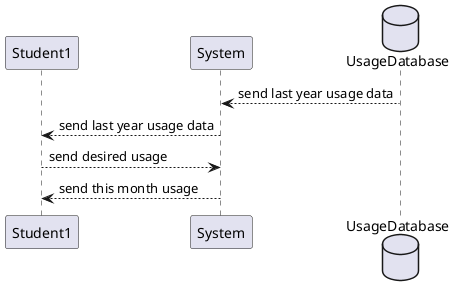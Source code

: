@startuml sequence
participant Student1          as st1
participant System            as sys
database    UsageDatabase     as db

db --> sys : send last year usage data
sys --> st1 : send last year usage data
st1 --> sys : send desired usage
sys --> st1 : send this month usage
@enduml

